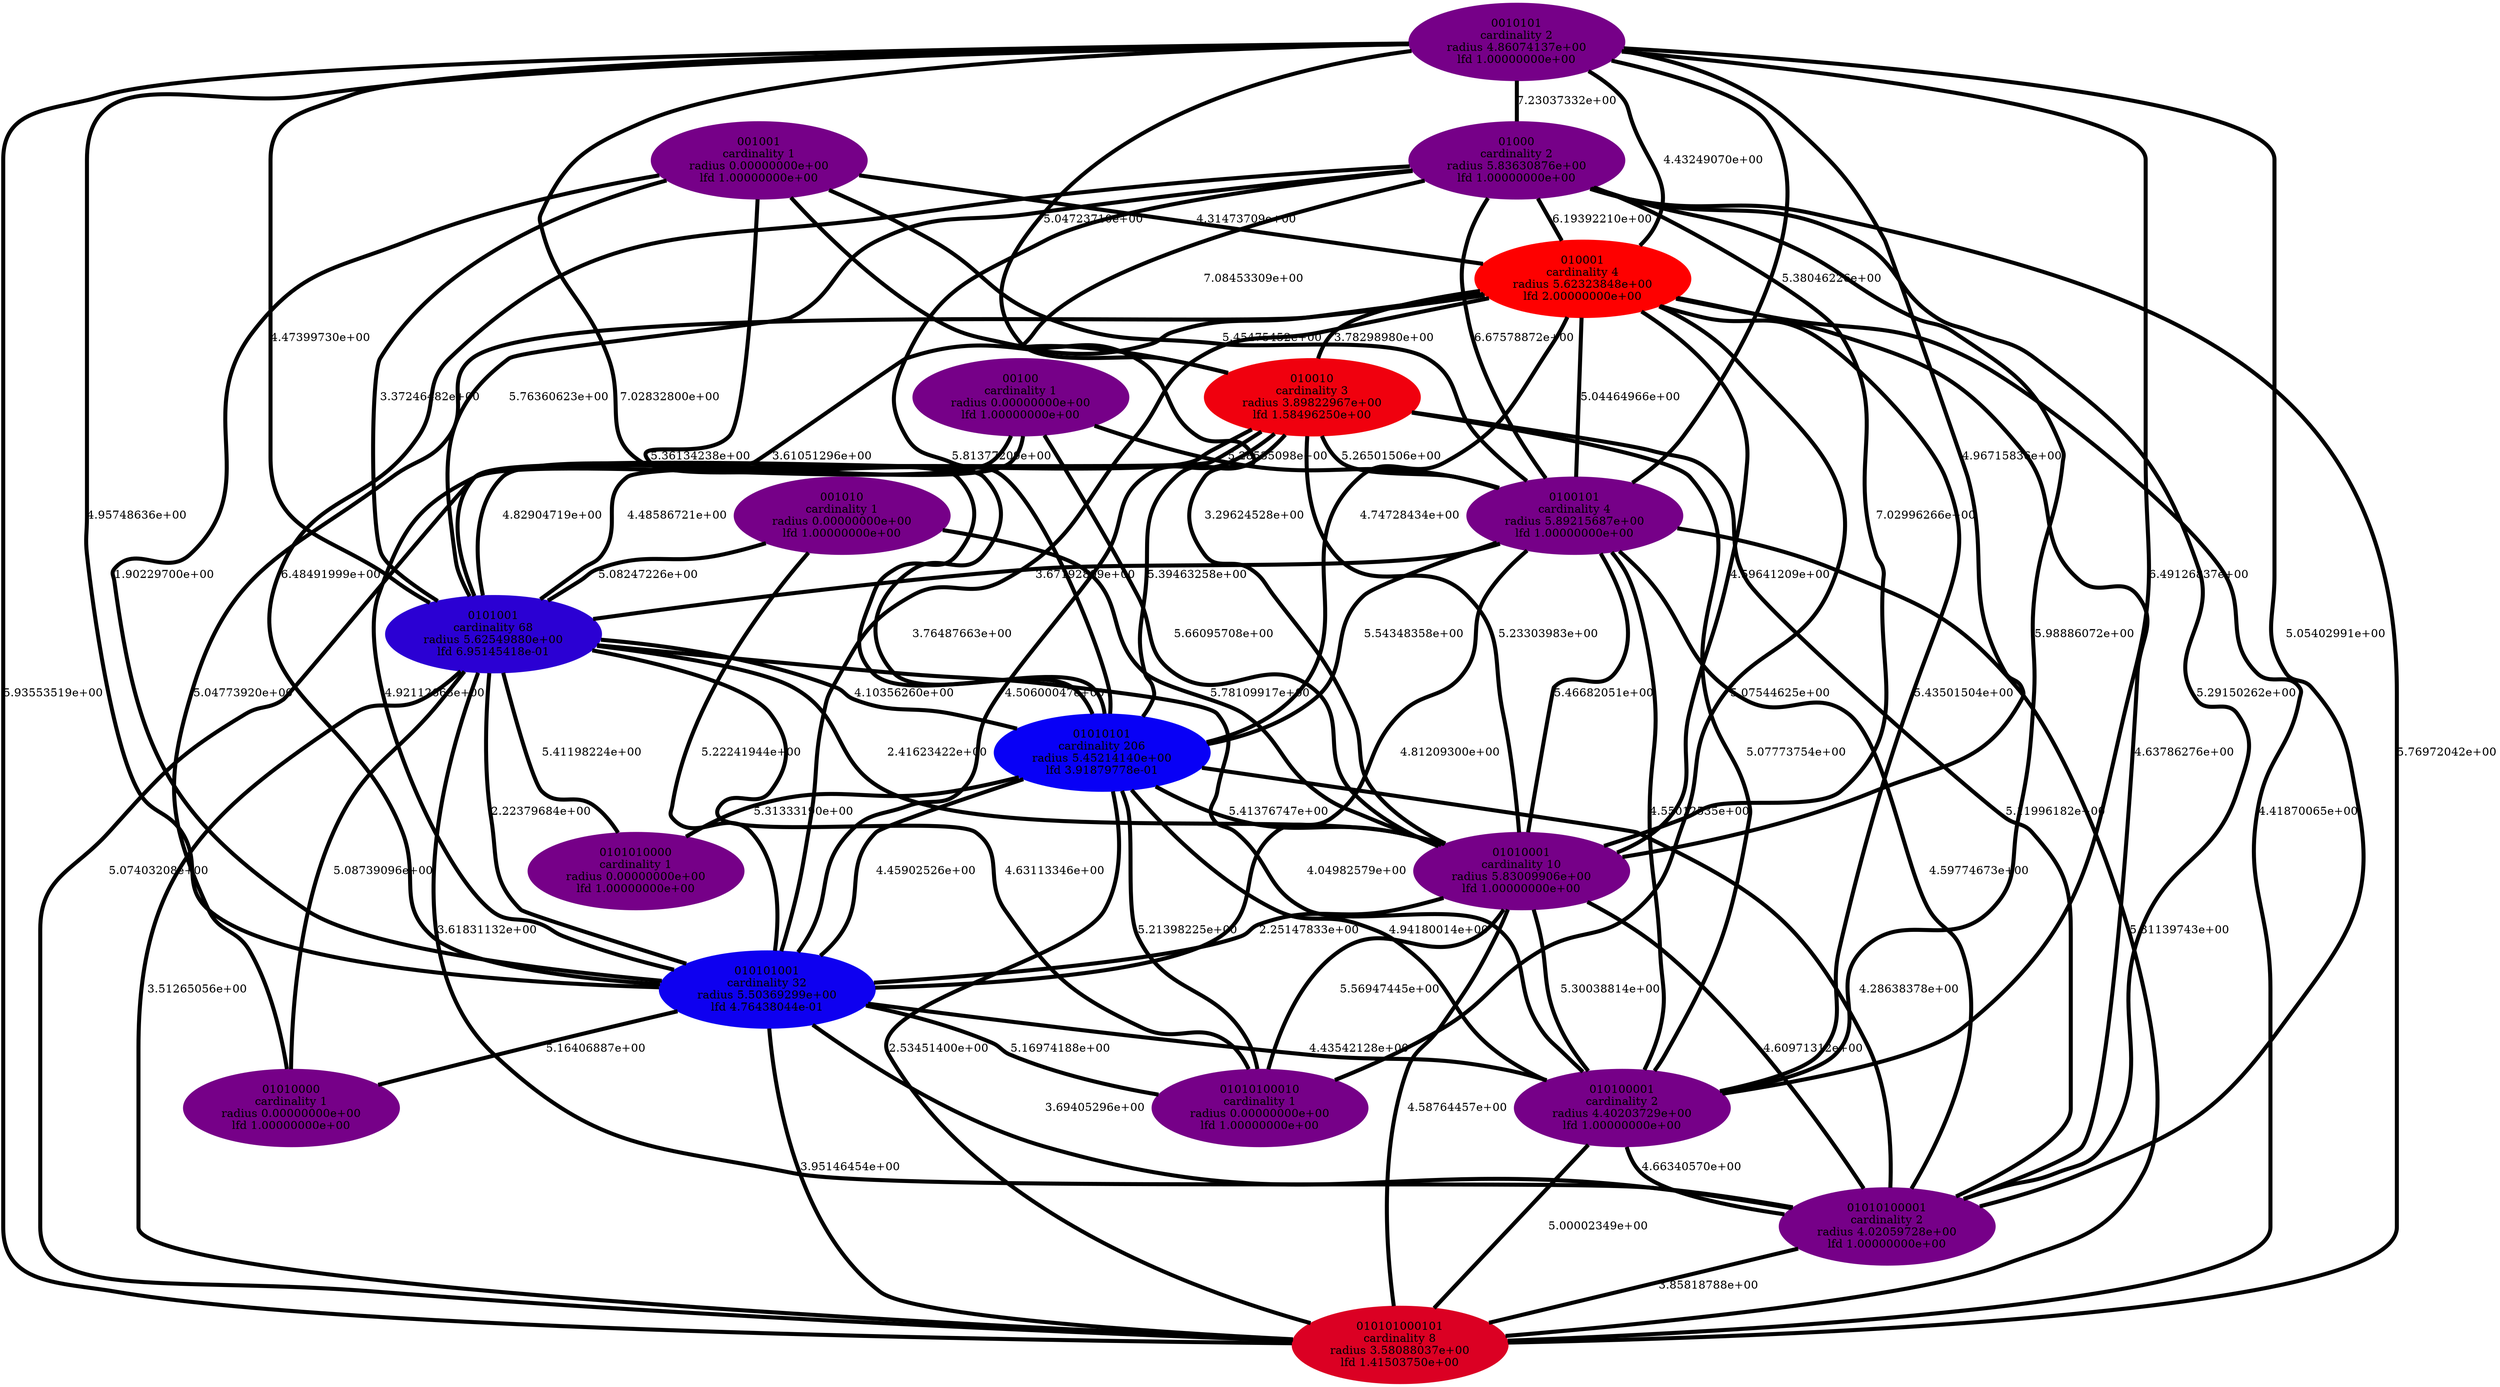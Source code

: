 graph component_cardinality_optimal_33 {
    edge[style=solid, penwidth="5", labeldistance="10"]
    0010101 [label="0010101\ncardinality 2\nradius 4.86074137e+00\nlfd 1.00000000e+00", color="#760088", style="filled"]
    01010001 [label="01010001\ncardinality 10\nradius 5.83009906e+00\nlfd 1.00000000e+00", color="#760088", style="filled"]
    001010 [label="001010\ncardinality 1\nradius 0.00000000e+00\nlfd 1.00000000e+00", color="#760088", style="filled"]
    01000 [label="01000\ncardinality 2\nradius 5.83630876e+00\nlfd 1.00000000e+00", color="#760088", style="filled"]
    0101001 [label="0101001\ncardinality 68\nradius 5.62549880e+00\nlfd 6.95145418e-01", color="#2B00D3", style="filled"]
    00100 [label="00100\ncardinality 1\nradius 0.00000000e+00\nlfd 1.00000000e+00", color="#760088", style="filled"]
    01010101 [label="01010101\ncardinality 206\nradius 5.45214140e+00\nlfd 3.91879778e-01", color="#0800F6", style="filled"]
    010100001 [label="010100001\ncardinality 2\nradius 4.40203729e+00\nlfd 1.00000000e+00", color="#760088", style="filled"]
    01010100001 [label="01010100001\ncardinality 2\nradius 4.02059728e+00\nlfd 1.00000000e+00", color="#760088", style="filled"]
    001001 [label="001001\ncardinality 1\nradius 0.00000000e+00\nlfd 1.00000000e+00", color="#760088", style="filled"]
    010101000101 [label="010101000101\ncardinality 8\nradius 3.58088037e+00\nlfd 1.41503750e+00", color="#DB0023", style="filled"]
    01010100010 [label="01010100010\ncardinality 1\nradius 0.00000000e+00\nlfd 1.00000000e+00", color="#760088", style="filled"]
    0100101 [label="0100101\ncardinality 4\nradius 5.89215687e+00\nlfd 1.00000000e+00", color="#760088", style="filled"]
    010101001 [label="010101001\ncardinality 32\nradius 5.50369299e+00\nlfd 4.76438044e-01", color="#0E00F0", style="filled"]
    010001 [label="010001\ncardinality 4\nradius 5.62323848e+00\nlfd 2.00000000e+00", color="#FE0000", style="filled"]
    01010000 [label="01010000\ncardinality 1\nradius 0.00000000e+00\nlfd 1.00000000e+00", color="#760088", style="filled"]
    010010 [label="010010\ncardinality 3\nradius 3.89822967e+00\nlfd 1.58496250e+00", color="#F0000E", style="filled"]
    0101010000 [label="0101010000\ncardinality 1\nradius 0.00000000e+00\nlfd 1.00000000e+00", color="#760088", style="filled"]
    0100101 -- 01010001 [label="5.46682051e+00"]
    01000 -- 010010 [label="7.08453309e+00"]
    010001 -- 0101001 [label="3.61051296e+00"]
    0101001 -- 01010100010 [label="4.63113346e+00"]
    01010001 -- 01010100001 [label="4.60971312e+00"]
    001010 -- 010101001 [label="5.22241944e+00"]
    0101001 -- 010101001 [label="2.22379684e+00"]
    0100101 -- 01010101 [label="5.54348358e+00"]
    0101001 -- 010101000101 [label="3.51265056e+00"]
    010010 -- 0100101 [label="5.26501506e+00"]
    01010101 -- 01010100001 [label="4.28638378e+00"]
    010101001 -- 010100001 [label="4.43542128e+00"]
    0101001 -- 010100001 [label="4.04982579e+00"]
    001001 -- 010101001 [label="1.90229700e+00"]
    010100001 -- 01010100001 [label="4.66340570e+00"]
    01000 -- 01010100001 [label="5.29150262e+00"]
    01000 -- 01010101 [label="5.81377209e+00"]
    00100 -- 010101001 [label="4.92112663e+00"]
    01010001 -- 010101000101 [label="4.58764457e+00"]
    0100101 -- 010101000101 [label="5.31139743e+00"]
    00100 -- 0100101 [label="5.28535098e+00"]
    01010101 -- 01010001 [label="5.41376747e+00"]
    001001 -- 0100101 [label="5.45475452e+00"]
    0010101 -- 01010101 [label="7.02832800e+00"]
    01000 -- 0101001 [label="5.76360623e+00"]
    010101001 -- 01010100010 [label="5.16974188e+00"]
    010101001 -- 010101000101 [label="3.95146454e+00"]
    0101001 -- 0101010000 [label="5.41198224e+00"]
    010010 -- 01010101 [label="5.39463258e+00"]
    01000 -- 010101001 [label="6.48491999e+00"]
    01010001 -- 010101001 [label="2.25147833e+00"]
    010010 -- 010101000101 [label="5.07403208e+00"]
    001001 -- 0101001 [label="3.37246482e+00"]
    010101001 -- 01010100001 [label="3.69405296e+00"]
    010010 -- 01010100001 [label="5.11996182e+00"]
    01010101 -- 0101010000 [label="5.31333190e+00"]
    0010101 -- 010101000101 [label="5.93553519e+00"]
    001001 -- 01010001 [label="3.29624528e+00"]
    0010101 -- 010010 [label="5.04723710e+00"]
    0100101 -- 0101001 [label="3.67192809e+00"]
    0100101 -- 01010100001 [label="4.59774673e+00"]
    010001 -- 010101001 [label="3.76487663e+00"]
    010001 -- 010100001 [label="5.43501504e+00"]
    0010101 -- 010101001 [label="4.95748636e+00"]
    0100101 -- 010101001 [label="4.81209300e+00"]
    0010101 -- 01010100001 [label="5.05402991e+00"]
    01000 -- 010100001 [label="5.98886072e+00"]
    0010101 -- 010100001 [label="6.49126837e+00"]
    010001 -- 01010101 [label="4.74728434e+00"]
    01010001 -- 010100001 [label="5.30038814e+00"]
    001010 -- 01010001 [label="5.78109917e+00"]
    010001 -- 01010100001 [label="4.63786276e+00"]
    010001 -- 010010 [label="3.78298980e+00"]
    010010 -- 01010001 [label="5.23303983e+00"]
    00100 -- 01010001 [label="5.66095708e+00"]
    0101001 -- 01010001 [label="2.41623422e+00"]
    00100 -- 0101001 [label="4.82904719e+00"]
    010001 -- 010101000101 [label="4.41870065e+00"]
    010100001 -- 010101000101 [label="5.00002349e+00"]
    01010101 -- 01010100010 [label="5.21398225e+00"]
    010001 -- 01010100010 [label="5.07544625e+00"]
    010010 -- 010101001 [label="4.50600047e+00"]
    01010100001 -- 010101000101 [label="3.85818788e+00"]
    01010101 -- 010100001 [label="4.94180014e+00"]
    0101001 -- 01010101 [label="4.10356260e+00"]
    0010101 -- 01000 [label="7.23037332e+00"]
    0010101 -- 01010001 [label="4.96715836e+00"]
    010001 -- 01010001 [label="4.59641209e+00"]
    01010001 -- 01010100010 [label="5.56947445e+00"]
    01000 -- 010001 [label="6.19392210e+00"]
    01000 -- 0100101 [label="6.67578872e+00"]
    010101001 -- 01010000 [label="5.16406887e+00"]
    010010 -- 010100001 [label="5.07773754e+00"]
    01010101 -- 010101001 [label="4.45902526e+00"]
    0010101 -- 0100101 [label="5.38046226e+00"]
    0101001 -- 01010000 [label="5.08739096e+00"]
    001001 -- 01010101 [label="5.36134238e+00"]
    0101001 -- 01010100001 [label="3.61831132e+00"]
    010001 -- 01010000 [label="5.04773920e+00"]
    0100101 -- 010100001 [label="4.55012535e+00"]
    01000 -- 01010001 [label="7.02996266e+00"]
    001001 -- 010001 [label="4.31473709e+00"]
    0010101 -- 010001 [label="4.43249070e+00"]
    0010101 -- 0101001 [label="4.47399730e+00"]
    01010101 -- 010101000101 [label="2.53451400e+00"]
    01000 -- 010101000101 [label="5.76972042e+00"]
    001010 -- 0101001 [label="5.08247226e+00"]
    010001 -- 0100101 [label="5.04464966e+00"]
    010010 -- 0101001 [label="4.48586721e+00"]
}
